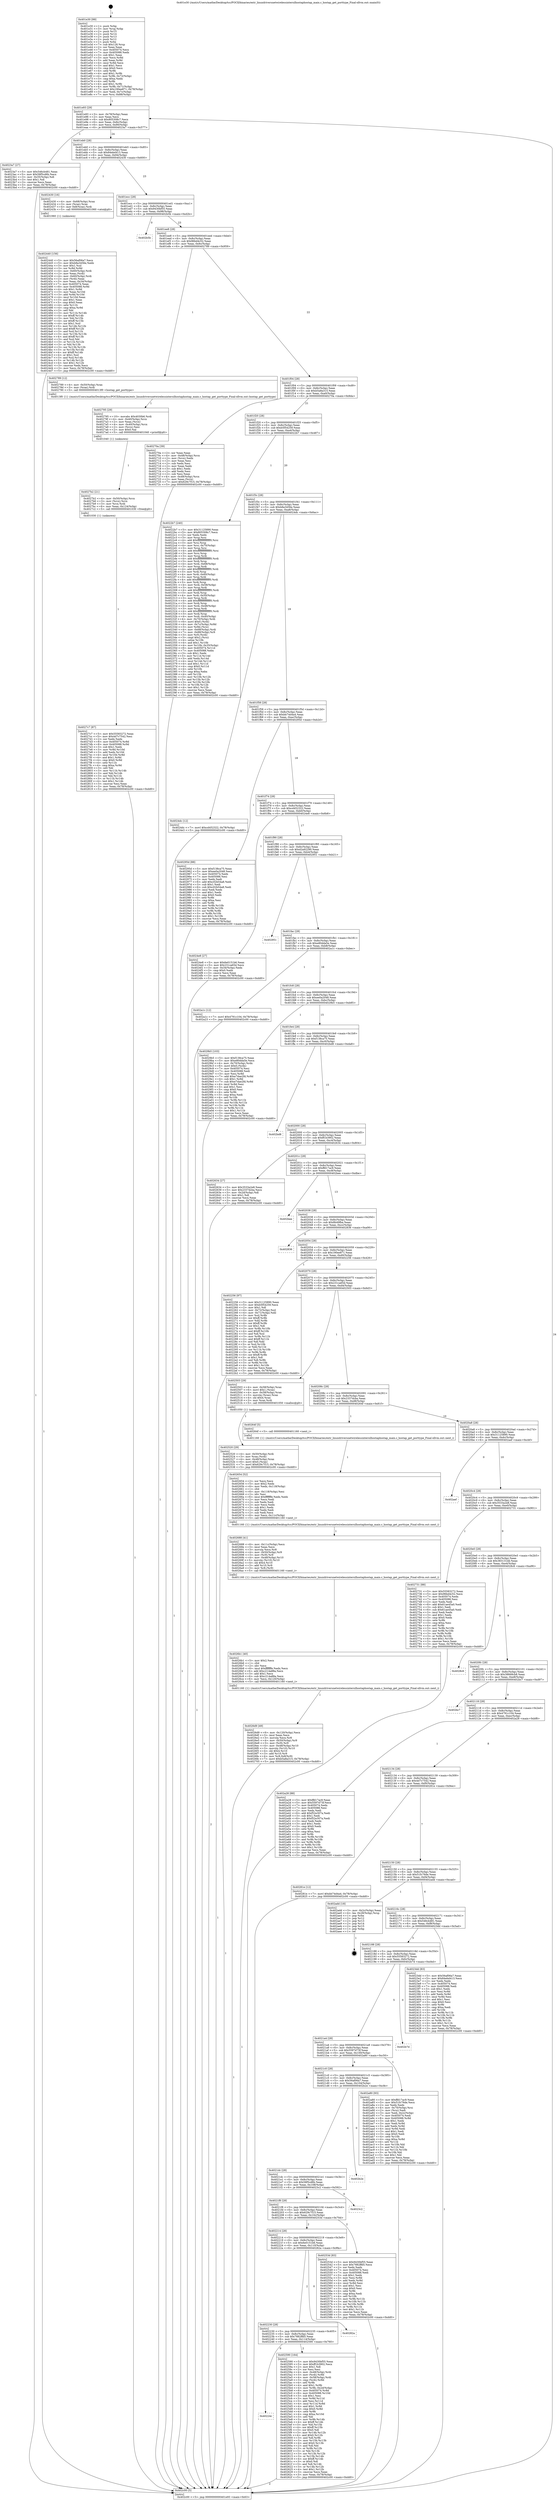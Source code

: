 digraph "0x401e30" {
  label = "0x401e30 (/mnt/c/Users/mathe/Desktop/tcc/POCII/binaries/extr_linuxdriversnetwirelessintersilhostaphostap_main.c_hostap_get_porttype_Final-ollvm.out::main(0))"
  labelloc = "t"
  node[shape=record]

  Entry [label="",width=0.3,height=0.3,shape=circle,fillcolor=black,style=filled]
  "0x401e93" [label="{
     0x401e93 [29]\l
     | [instrs]\l
     &nbsp;&nbsp;0x401e93 \<+3\>: mov -0x78(%rbp),%eax\l
     &nbsp;&nbsp;0x401e96 \<+2\>: mov %eax,%ecx\l
     &nbsp;&nbsp;0x401e98 \<+6\>: sub $0x805308c7,%ecx\l
     &nbsp;&nbsp;0x401e9e \<+6\>: mov %eax,-0x8c(%rbp)\l
     &nbsp;&nbsp;0x401ea4 \<+6\>: mov %ecx,-0x90(%rbp)\l
     &nbsp;&nbsp;0x401eaa \<+6\>: je 00000000004023a7 \<main+0x577\>\l
  }"]
  "0x4023a7" [label="{
     0x4023a7 [27]\l
     | [instrs]\l
     &nbsp;&nbsp;0x4023a7 \<+5\>: mov $0x546cb481,%eax\l
     &nbsp;&nbsp;0x4023ac \<+5\>: mov $0x58f5cd6b,%ecx\l
     &nbsp;&nbsp;0x4023b1 \<+3\>: mov -0x35(%rbp),%dl\l
     &nbsp;&nbsp;0x4023b4 \<+3\>: test $0x1,%dl\l
     &nbsp;&nbsp;0x4023b7 \<+3\>: cmovne %ecx,%eax\l
     &nbsp;&nbsp;0x4023ba \<+3\>: mov %eax,-0x78(%rbp)\l
     &nbsp;&nbsp;0x4023bd \<+5\>: jmp 0000000000402c00 \<main+0xdd0\>\l
  }"]
  "0x401eb0" [label="{
     0x401eb0 [28]\l
     | [instrs]\l
     &nbsp;&nbsp;0x401eb0 \<+5\>: jmp 0000000000401eb5 \<main+0x85\>\l
     &nbsp;&nbsp;0x401eb5 \<+6\>: mov -0x8c(%rbp),%eax\l
     &nbsp;&nbsp;0x401ebb \<+5\>: sub $0x84ebd413,%eax\l
     &nbsp;&nbsp;0x401ec0 \<+6\>: mov %eax,-0x94(%rbp)\l
     &nbsp;&nbsp;0x401ec6 \<+6\>: je 0000000000402430 \<main+0x600\>\l
  }"]
  Exit [label="",width=0.3,height=0.3,shape=circle,fillcolor=black,style=filled,peripheries=2]
  "0x402430" [label="{
     0x402430 [16]\l
     | [instrs]\l
     &nbsp;&nbsp;0x402430 \<+4\>: mov -0x68(%rbp),%rax\l
     &nbsp;&nbsp;0x402434 \<+3\>: mov (%rax),%rax\l
     &nbsp;&nbsp;0x402437 \<+4\>: mov 0x8(%rax),%rdi\l
     &nbsp;&nbsp;0x40243b \<+5\>: call 0000000000401060 \<atoi@plt\>\l
     | [calls]\l
     &nbsp;&nbsp;0x401060 \{1\} (unknown)\l
  }"]
  "0x401ecc" [label="{
     0x401ecc [28]\l
     | [instrs]\l
     &nbsp;&nbsp;0x401ecc \<+5\>: jmp 0000000000401ed1 \<main+0xa1\>\l
     &nbsp;&nbsp;0x401ed1 \<+6\>: mov -0x8c(%rbp),%eax\l
     &nbsp;&nbsp;0x401ed7 \<+5\>: sub $0x9430bf55,%eax\l
     &nbsp;&nbsp;0x401edc \<+6\>: mov %eax,-0x98(%rbp)\l
     &nbsp;&nbsp;0x401ee2 \<+6\>: je 0000000000402b5b \<main+0xd2b\>\l
  }"]
  "0x4027c7" [label="{
     0x4027c7 [87]\l
     | [instrs]\l
     &nbsp;&nbsp;0x4027c7 \<+5\>: mov $0x55583272,%eax\l
     &nbsp;&nbsp;0x4027cc \<+5\>: mov $0x4d7c7542,%esi\l
     &nbsp;&nbsp;0x4027d1 \<+2\>: xor %edx,%edx\l
     &nbsp;&nbsp;0x4027d3 \<+8\>: mov 0x405074,%r8d\l
     &nbsp;&nbsp;0x4027db \<+8\>: mov 0x405088,%r9d\l
     &nbsp;&nbsp;0x4027e3 \<+3\>: sub $0x1,%edx\l
     &nbsp;&nbsp;0x4027e6 \<+3\>: mov %r8d,%r10d\l
     &nbsp;&nbsp;0x4027e9 \<+3\>: add %edx,%r10d\l
     &nbsp;&nbsp;0x4027ec \<+4\>: imul %r10d,%r8d\l
     &nbsp;&nbsp;0x4027f0 \<+4\>: and $0x1,%r8d\l
     &nbsp;&nbsp;0x4027f4 \<+4\>: cmp $0x0,%r8d\l
     &nbsp;&nbsp;0x4027f8 \<+4\>: sete %r11b\l
     &nbsp;&nbsp;0x4027fc \<+4\>: cmp $0xa,%r9d\l
     &nbsp;&nbsp;0x402800 \<+3\>: setl %bl\l
     &nbsp;&nbsp;0x402803 \<+3\>: mov %r11b,%r14b\l
     &nbsp;&nbsp;0x402806 \<+3\>: and %bl,%r14b\l
     &nbsp;&nbsp;0x402809 \<+3\>: xor %bl,%r11b\l
     &nbsp;&nbsp;0x40280c \<+3\>: or %r11b,%r14b\l
     &nbsp;&nbsp;0x40280f \<+4\>: test $0x1,%r14b\l
     &nbsp;&nbsp;0x402813 \<+3\>: cmovne %esi,%eax\l
     &nbsp;&nbsp;0x402816 \<+3\>: mov %eax,-0x78(%rbp)\l
     &nbsp;&nbsp;0x402819 \<+5\>: jmp 0000000000402c00 \<main+0xdd0\>\l
  }"]
  "0x402b5b" [label="{
     0x402b5b\l
  }", style=dashed]
  "0x401ee8" [label="{
     0x401ee8 [28]\l
     | [instrs]\l
     &nbsp;&nbsp;0x401ee8 \<+5\>: jmp 0000000000401eed \<main+0xbd\>\l
     &nbsp;&nbsp;0x401eed \<+6\>: mov -0x8c(%rbp),%eax\l
     &nbsp;&nbsp;0x401ef3 \<+5\>: sub $0x96bd4c52,%eax\l
     &nbsp;&nbsp;0x401ef8 \<+6\>: mov %eax,-0x9c(%rbp)\l
     &nbsp;&nbsp;0x401efe \<+6\>: je 0000000000402789 \<main+0x959\>\l
  }"]
  "0x4027b2" [label="{
     0x4027b2 [21]\l
     | [instrs]\l
     &nbsp;&nbsp;0x4027b2 \<+4\>: mov -0x50(%rbp),%rcx\l
     &nbsp;&nbsp;0x4027b6 \<+3\>: mov (%rcx),%rcx\l
     &nbsp;&nbsp;0x4027b9 \<+3\>: mov %rcx,%rdi\l
     &nbsp;&nbsp;0x4027bc \<+6\>: mov %eax,-0x124(%rbp)\l
     &nbsp;&nbsp;0x4027c2 \<+5\>: call 0000000000401030 \<free@plt\>\l
     | [calls]\l
     &nbsp;&nbsp;0x401030 \{1\} (unknown)\l
  }"]
  "0x402789" [label="{
     0x402789 [12]\l
     | [instrs]\l
     &nbsp;&nbsp;0x402789 \<+4\>: mov -0x50(%rbp),%rax\l
     &nbsp;&nbsp;0x40278d \<+3\>: mov (%rax),%rdi\l
     &nbsp;&nbsp;0x402790 \<+5\>: call 00000000004013f0 \<hostap_get_porttype\>\l
     | [calls]\l
     &nbsp;&nbsp;0x4013f0 \{1\} (/mnt/c/Users/mathe/Desktop/tcc/POCII/binaries/extr_linuxdriversnetwirelessintersilhostaphostap_main.c_hostap_get_porttype_Final-ollvm.out::hostap_get_porttype)\l
  }"]
  "0x401f04" [label="{
     0x401f04 [28]\l
     | [instrs]\l
     &nbsp;&nbsp;0x401f04 \<+5\>: jmp 0000000000401f09 \<main+0xd9\>\l
     &nbsp;&nbsp;0x401f09 \<+6\>: mov -0x8c(%rbp),%eax\l
     &nbsp;&nbsp;0x401f0f \<+5\>: sub $0xb5a8a315,%eax\l
     &nbsp;&nbsp;0x401f14 \<+6\>: mov %eax,-0xa0(%rbp)\l
     &nbsp;&nbsp;0x401f1a \<+6\>: je 000000000040270a \<main+0x8da\>\l
  }"]
  "0x402795" [label="{
     0x402795 [29]\l
     | [instrs]\l
     &nbsp;&nbsp;0x402795 \<+10\>: movabs $0x4030b6,%rdi\l
     &nbsp;&nbsp;0x40279f \<+4\>: mov -0x40(%rbp),%rcx\l
     &nbsp;&nbsp;0x4027a3 \<+2\>: mov %eax,(%rcx)\l
     &nbsp;&nbsp;0x4027a5 \<+4\>: mov -0x40(%rbp),%rcx\l
     &nbsp;&nbsp;0x4027a9 \<+2\>: mov (%rcx),%esi\l
     &nbsp;&nbsp;0x4027ab \<+2\>: mov $0x0,%al\l
     &nbsp;&nbsp;0x4027ad \<+5\>: call 0000000000401040 \<printf@plt\>\l
     | [calls]\l
     &nbsp;&nbsp;0x401040 \{1\} (unknown)\l
  }"]
  "0x40270a" [label="{
     0x40270a [39]\l
     | [instrs]\l
     &nbsp;&nbsp;0x40270a \<+2\>: xor %eax,%eax\l
     &nbsp;&nbsp;0x40270c \<+4\>: mov -0x48(%rbp),%rcx\l
     &nbsp;&nbsp;0x402710 \<+2\>: mov (%rcx),%edx\l
     &nbsp;&nbsp;0x402712 \<+2\>: mov %eax,%esi\l
     &nbsp;&nbsp;0x402714 \<+2\>: sub %edx,%esi\l
     &nbsp;&nbsp;0x402716 \<+2\>: mov %eax,%edx\l
     &nbsp;&nbsp;0x402718 \<+3\>: sub $0x1,%edx\l
     &nbsp;&nbsp;0x40271b \<+2\>: add %edx,%esi\l
     &nbsp;&nbsp;0x40271d \<+2\>: sub %esi,%eax\l
     &nbsp;&nbsp;0x40271f \<+4\>: mov -0x48(%rbp),%rcx\l
     &nbsp;&nbsp;0x402723 \<+2\>: mov %eax,(%rcx)\l
     &nbsp;&nbsp;0x402725 \<+7\>: movl $0x629c7f15,-0x78(%rbp)\l
     &nbsp;&nbsp;0x40272c \<+5\>: jmp 0000000000402c00 \<main+0xdd0\>\l
  }"]
  "0x401f20" [label="{
     0x401f20 [28]\l
     | [instrs]\l
     &nbsp;&nbsp;0x401f20 \<+5\>: jmp 0000000000401f25 \<main+0xf5\>\l
     &nbsp;&nbsp;0x401f25 \<+6\>: mov -0x8c(%rbp),%eax\l
     &nbsp;&nbsp;0x401f2b \<+5\>: sub $0xb5f54259,%eax\l
     &nbsp;&nbsp;0x401f30 \<+6\>: mov %eax,-0xa4(%rbp)\l
     &nbsp;&nbsp;0x401f36 \<+6\>: je 00000000004022b7 \<main+0x487\>\l
  }"]
  "0x4026d9" [label="{
     0x4026d9 [49]\l
     | [instrs]\l
     &nbsp;&nbsp;0x4026d9 \<+6\>: mov -0x120(%rbp),%ecx\l
     &nbsp;&nbsp;0x4026df \<+3\>: imul %eax,%ecx\l
     &nbsp;&nbsp;0x4026e2 \<+3\>: movslq %ecx,%r8\l
     &nbsp;&nbsp;0x4026e5 \<+4\>: mov -0x50(%rbp),%r9\l
     &nbsp;&nbsp;0x4026e9 \<+3\>: mov (%r9),%r9\l
     &nbsp;&nbsp;0x4026ec \<+4\>: mov -0x48(%rbp),%r10\l
     &nbsp;&nbsp;0x4026f0 \<+3\>: movslq (%r10),%r10\l
     &nbsp;&nbsp;0x4026f3 \<+4\>: shl $0x4,%r10\l
     &nbsp;&nbsp;0x4026f7 \<+3\>: add %r10,%r9\l
     &nbsp;&nbsp;0x4026fa \<+4\>: mov %r8,0x8(%r9)\l
     &nbsp;&nbsp;0x4026fe \<+7\>: movl $0xb5a8a315,-0x78(%rbp)\l
     &nbsp;&nbsp;0x402705 \<+5\>: jmp 0000000000402c00 \<main+0xdd0\>\l
  }"]
  "0x4022b7" [label="{
     0x4022b7 [240]\l
     | [instrs]\l
     &nbsp;&nbsp;0x4022b7 \<+5\>: mov $0x31125890,%eax\l
     &nbsp;&nbsp;0x4022bc \<+5\>: mov $0x805308c7,%ecx\l
     &nbsp;&nbsp;0x4022c1 \<+2\>: xor %edx,%edx\l
     &nbsp;&nbsp;0x4022c3 \<+3\>: mov %rsp,%rsi\l
     &nbsp;&nbsp;0x4022c6 \<+4\>: add $0xfffffffffffffff0,%rsi\l
     &nbsp;&nbsp;0x4022ca \<+3\>: mov %rsi,%rsp\l
     &nbsp;&nbsp;0x4022cd \<+4\>: mov %rsi,-0x70(%rbp)\l
     &nbsp;&nbsp;0x4022d1 \<+3\>: mov %rsp,%rsi\l
     &nbsp;&nbsp;0x4022d4 \<+4\>: add $0xfffffffffffffff0,%rsi\l
     &nbsp;&nbsp;0x4022d8 \<+3\>: mov %rsi,%rsp\l
     &nbsp;&nbsp;0x4022db \<+3\>: mov %rsp,%rdi\l
     &nbsp;&nbsp;0x4022de \<+4\>: add $0xfffffffffffffff0,%rdi\l
     &nbsp;&nbsp;0x4022e2 \<+3\>: mov %rdi,%rsp\l
     &nbsp;&nbsp;0x4022e5 \<+4\>: mov %rdi,-0x68(%rbp)\l
     &nbsp;&nbsp;0x4022e9 \<+3\>: mov %rsp,%rdi\l
     &nbsp;&nbsp;0x4022ec \<+4\>: add $0xfffffffffffffff0,%rdi\l
     &nbsp;&nbsp;0x4022f0 \<+3\>: mov %rdi,%rsp\l
     &nbsp;&nbsp;0x4022f3 \<+4\>: mov %rdi,-0x60(%rbp)\l
     &nbsp;&nbsp;0x4022f7 \<+3\>: mov %rsp,%rdi\l
     &nbsp;&nbsp;0x4022fa \<+4\>: add $0xfffffffffffffff0,%rdi\l
     &nbsp;&nbsp;0x4022fe \<+3\>: mov %rdi,%rsp\l
     &nbsp;&nbsp;0x402301 \<+4\>: mov %rdi,-0x58(%rbp)\l
     &nbsp;&nbsp;0x402305 \<+3\>: mov %rsp,%rdi\l
     &nbsp;&nbsp;0x402308 \<+4\>: add $0xfffffffffffffff0,%rdi\l
     &nbsp;&nbsp;0x40230c \<+3\>: mov %rdi,%rsp\l
     &nbsp;&nbsp;0x40230f \<+4\>: mov %rdi,-0x50(%rbp)\l
     &nbsp;&nbsp;0x402313 \<+3\>: mov %rsp,%rdi\l
     &nbsp;&nbsp;0x402316 \<+4\>: add $0xfffffffffffffff0,%rdi\l
     &nbsp;&nbsp;0x40231a \<+3\>: mov %rdi,%rsp\l
     &nbsp;&nbsp;0x40231d \<+4\>: mov %rdi,-0x48(%rbp)\l
     &nbsp;&nbsp;0x402321 \<+3\>: mov %rsp,%rdi\l
     &nbsp;&nbsp;0x402324 \<+4\>: add $0xfffffffffffffff0,%rdi\l
     &nbsp;&nbsp;0x402328 \<+3\>: mov %rdi,%rsp\l
     &nbsp;&nbsp;0x40232b \<+4\>: mov %rdi,-0x40(%rbp)\l
     &nbsp;&nbsp;0x40232f \<+4\>: mov -0x70(%rbp),%rdi\l
     &nbsp;&nbsp;0x402333 \<+6\>: movl $0x0,(%rdi)\l
     &nbsp;&nbsp;0x402339 \<+4\>: mov -0x7c(%rbp),%r8d\l
     &nbsp;&nbsp;0x40233d \<+3\>: mov %r8d,(%rsi)\l
     &nbsp;&nbsp;0x402340 \<+4\>: mov -0x68(%rbp),%rdi\l
     &nbsp;&nbsp;0x402344 \<+7\>: mov -0x88(%rbp),%r9\l
     &nbsp;&nbsp;0x40234b \<+3\>: mov %r9,(%rdi)\l
     &nbsp;&nbsp;0x40234e \<+3\>: cmpl $0x2,(%rsi)\l
     &nbsp;&nbsp;0x402351 \<+4\>: setne %r10b\l
     &nbsp;&nbsp;0x402355 \<+4\>: and $0x1,%r10b\l
     &nbsp;&nbsp;0x402359 \<+4\>: mov %r10b,-0x35(%rbp)\l
     &nbsp;&nbsp;0x40235d \<+8\>: mov 0x405074,%r11d\l
     &nbsp;&nbsp;0x402365 \<+7\>: mov 0x405088,%ebx\l
     &nbsp;&nbsp;0x40236c \<+3\>: sub $0x1,%edx\l
     &nbsp;&nbsp;0x40236f \<+3\>: mov %r11d,%r14d\l
     &nbsp;&nbsp;0x402372 \<+3\>: add %edx,%r14d\l
     &nbsp;&nbsp;0x402375 \<+4\>: imul %r14d,%r11d\l
     &nbsp;&nbsp;0x402379 \<+4\>: and $0x1,%r11d\l
     &nbsp;&nbsp;0x40237d \<+4\>: cmp $0x0,%r11d\l
     &nbsp;&nbsp;0x402381 \<+4\>: sete %r10b\l
     &nbsp;&nbsp;0x402385 \<+3\>: cmp $0xa,%ebx\l
     &nbsp;&nbsp;0x402388 \<+4\>: setl %r15b\l
     &nbsp;&nbsp;0x40238c \<+3\>: mov %r10b,%r12b\l
     &nbsp;&nbsp;0x40238f \<+3\>: and %r15b,%r12b\l
     &nbsp;&nbsp;0x402392 \<+3\>: xor %r15b,%r10b\l
     &nbsp;&nbsp;0x402395 \<+3\>: or %r10b,%r12b\l
     &nbsp;&nbsp;0x402398 \<+4\>: test $0x1,%r12b\l
     &nbsp;&nbsp;0x40239c \<+3\>: cmovne %ecx,%eax\l
     &nbsp;&nbsp;0x40239f \<+3\>: mov %eax,-0x78(%rbp)\l
     &nbsp;&nbsp;0x4023a2 \<+5\>: jmp 0000000000402c00 \<main+0xdd0\>\l
  }"]
  "0x401f3c" [label="{
     0x401f3c [28]\l
     | [instrs]\l
     &nbsp;&nbsp;0x401f3c \<+5\>: jmp 0000000000401f41 \<main+0x111\>\l
     &nbsp;&nbsp;0x401f41 \<+6\>: mov -0x8c(%rbp),%eax\l
     &nbsp;&nbsp;0x401f47 \<+5\>: sub $0xb8a3456e,%eax\l
     &nbsp;&nbsp;0x401f4c \<+6\>: mov %eax,-0xa8(%rbp)\l
     &nbsp;&nbsp;0x401f52 \<+6\>: je 00000000004024dc \<main+0x6ac\>\l
  }"]
  "0x4026b1" [label="{
     0x4026b1 [40]\l
     | [instrs]\l
     &nbsp;&nbsp;0x4026b1 \<+5\>: mov $0x2,%ecx\l
     &nbsp;&nbsp;0x4026b6 \<+1\>: cltd\l
     &nbsp;&nbsp;0x4026b7 \<+2\>: idiv %ecx\l
     &nbsp;&nbsp;0x4026b9 \<+6\>: imul $0xfffffffe,%edx,%ecx\l
     &nbsp;&nbsp;0x4026bf \<+6\>: add $0xc214a88a,%ecx\l
     &nbsp;&nbsp;0x4026c5 \<+3\>: add $0x1,%ecx\l
     &nbsp;&nbsp;0x4026c8 \<+6\>: sub $0xc214a88a,%ecx\l
     &nbsp;&nbsp;0x4026ce \<+6\>: mov %ecx,-0x120(%rbp)\l
     &nbsp;&nbsp;0x4026d4 \<+5\>: call 0000000000401160 \<next_i\>\l
     | [calls]\l
     &nbsp;&nbsp;0x401160 \{1\} (/mnt/c/Users/mathe/Desktop/tcc/POCII/binaries/extr_linuxdriversnetwirelessintersilhostaphostap_main.c_hostap_get_porttype_Final-ollvm.out::next_i)\l
  }"]
  "0x4024dc" [label="{
     0x4024dc [12]\l
     | [instrs]\l
     &nbsp;&nbsp;0x4024dc \<+7\>: movl $0xcd452322,-0x78(%rbp)\l
     &nbsp;&nbsp;0x4024e3 \<+5\>: jmp 0000000000402c00 \<main+0xdd0\>\l
  }"]
  "0x401f58" [label="{
     0x401f58 [28]\l
     | [instrs]\l
     &nbsp;&nbsp;0x401f58 \<+5\>: jmp 0000000000401f5d \<main+0x12d\>\l
     &nbsp;&nbsp;0x401f5d \<+6\>: mov -0x8c(%rbp),%eax\l
     &nbsp;&nbsp;0x401f63 \<+5\>: sub $0xbb74d4a4,%eax\l
     &nbsp;&nbsp;0x401f68 \<+6\>: mov %eax,-0xac(%rbp)\l
     &nbsp;&nbsp;0x401f6e \<+6\>: je 000000000040295d \<main+0xb2d\>\l
  }"]
  "0x402688" [label="{
     0x402688 [41]\l
     | [instrs]\l
     &nbsp;&nbsp;0x402688 \<+6\>: mov -0x11c(%rbp),%ecx\l
     &nbsp;&nbsp;0x40268e \<+3\>: imul %eax,%ecx\l
     &nbsp;&nbsp;0x402691 \<+3\>: movslq %ecx,%r8\l
     &nbsp;&nbsp;0x402694 \<+4\>: mov -0x50(%rbp),%r9\l
     &nbsp;&nbsp;0x402698 \<+3\>: mov (%r9),%r9\l
     &nbsp;&nbsp;0x40269b \<+4\>: mov -0x48(%rbp),%r10\l
     &nbsp;&nbsp;0x40269f \<+3\>: movslq (%r10),%r10\l
     &nbsp;&nbsp;0x4026a2 \<+4\>: shl $0x4,%r10\l
     &nbsp;&nbsp;0x4026a6 \<+3\>: add %r10,%r9\l
     &nbsp;&nbsp;0x4026a9 \<+3\>: mov %r8,(%r9)\l
     &nbsp;&nbsp;0x4026ac \<+5\>: call 0000000000401160 \<next_i\>\l
     | [calls]\l
     &nbsp;&nbsp;0x401160 \{1\} (/mnt/c/Users/mathe/Desktop/tcc/POCII/binaries/extr_linuxdriversnetwirelessintersilhostaphostap_main.c_hostap_get_porttype_Final-ollvm.out::next_i)\l
  }"]
  "0x40295d" [label="{
     0x40295d [88]\l
     | [instrs]\l
     &nbsp;&nbsp;0x40295d \<+5\>: mov $0xf138ca75,%eax\l
     &nbsp;&nbsp;0x402962 \<+5\>: mov $0xee0a2048,%ecx\l
     &nbsp;&nbsp;0x402967 \<+7\>: mov 0x405074,%edx\l
     &nbsp;&nbsp;0x40296e \<+7\>: mov 0x405088,%esi\l
     &nbsp;&nbsp;0x402975 \<+2\>: mov %edx,%edi\l
     &nbsp;&nbsp;0x402977 \<+6\>: add $0xc02b54a8,%edi\l
     &nbsp;&nbsp;0x40297d \<+3\>: sub $0x1,%edi\l
     &nbsp;&nbsp;0x402980 \<+6\>: sub $0xc02b54a8,%edi\l
     &nbsp;&nbsp;0x402986 \<+3\>: imul %edi,%edx\l
     &nbsp;&nbsp;0x402989 \<+3\>: and $0x1,%edx\l
     &nbsp;&nbsp;0x40298c \<+3\>: cmp $0x0,%edx\l
     &nbsp;&nbsp;0x40298f \<+4\>: sete %r8b\l
     &nbsp;&nbsp;0x402993 \<+3\>: cmp $0xa,%esi\l
     &nbsp;&nbsp;0x402996 \<+4\>: setl %r9b\l
     &nbsp;&nbsp;0x40299a \<+3\>: mov %r8b,%r10b\l
     &nbsp;&nbsp;0x40299d \<+3\>: and %r9b,%r10b\l
     &nbsp;&nbsp;0x4029a0 \<+3\>: xor %r9b,%r8b\l
     &nbsp;&nbsp;0x4029a3 \<+3\>: or %r8b,%r10b\l
     &nbsp;&nbsp;0x4029a6 \<+4\>: test $0x1,%r10b\l
     &nbsp;&nbsp;0x4029aa \<+3\>: cmovne %ecx,%eax\l
     &nbsp;&nbsp;0x4029ad \<+3\>: mov %eax,-0x78(%rbp)\l
     &nbsp;&nbsp;0x4029b0 \<+5\>: jmp 0000000000402c00 \<main+0xdd0\>\l
  }"]
  "0x401f74" [label="{
     0x401f74 [28]\l
     | [instrs]\l
     &nbsp;&nbsp;0x401f74 \<+5\>: jmp 0000000000401f79 \<main+0x149\>\l
     &nbsp;&nbsp;0x401f79 \<+6\>: mov -0x8c(%rbp),%eax\l
     &nbsp;&nbsp;0x401f7f \<+5\>: sub $0xcd452322,%eax\l
     &nbsp;&nbsp;0x401f84 \<+6\>: mov %eax,-0xb0(%rbp)\l
     &nbsp;&nbsp;0x401f8a \<+6\>: je 00000000004024e8 \<main+0x6b8\>\l
  }"]
  "0x402654" [label="{
     0x402654 [52]\l
     | [instrs]\l
     &nbsp;&nbsp;0x402654 \<+2\>: xor %ecx,%ecx\l
     &nbsp;&nbsp;0x402656 \<+5\>: mov $0x2,%edx\l
     &nbsp;&nbsp;0x40265b \<+6\>: mov %edx,-0x118(%rbp)\l
     &nbsp;&nbsp;0x402661 \<+1\>: cltd\l
     &nbsp;&nbsp;0x402662 \<+6\>: mov -0x118(%rbp),%esi\l
     &nbsp;&nbsp;0x402668 \<+2\>: idiv %esi\l
     &nbsp;&nbsp;0x40266a \<+6\>: imul $0xfffffffe,%edx,%edx\l
     &nbsp;&nbsp;0x402670 \<+2\>: mov %ecx,%edi\l
     &nbsp;&nbsp;0x402672 \<+2\>: sub %edx,%edi\l
     &nbsp;&nbsp;0x402674 \<+2\>: mov %ecx,%edx\l
     &nbsp;&nbsp;0x402676 \<+3\>: sub $0x1,%edx\l
     &nbsp;&nbsp;0x402679 \<+2\>: add %edx,%edi\l
     &nbsp;&nbsp;0x40267b \<+2\>: sub %edi,%ecx\l
     &nbsp;&nbsp;0x40267d \<+6\>: mov %ecx,-0x11c(%rbp)\l
     &nbsp;&nbsp;0x402683 \<+5\>: call 0000000000401160 \<next_i\>\l
     | [calls]\l
     &nbsp;&nbsp;0x401160 \{1\} (/mnt/c/Users/mathe/Desktop/tcc/POCII/binaries/extr_linuxdriversnetwirelessintersilhostaphostap_main.c_hostap_get_porttype_Final-ollvm.out::next_i)\l
  }"]
  "0x4024e8" [label="{
     0x4024e8 [27]\l
     | [instrs]\l
     &nbsp;&nbsp;0x4024e8 \<+5\>: mov $0x6e0151b6,%eax\l
     &nbsp;&nbsp;0x4024ed \<+5\>: mov $0x231ca65d,%ecx\l
     &nbsp;&nbsp;0x4024f2 \<+3\>: mov -0x34(%rbp),%edx\l
     &nbsp;&nbsp;0x4024f5 \<+3\>: cmp $0x0,%edx\l
     &nbsp;&nbsp;0x4024f8 \<+3\>: cmove %ecx,%eax\l
     &nbsp;&nbsp;0x4024fb \<+3\>: mov %eax,-0x78(%rbp)\l
     &nbsp;&nbsp;0x4024fe \<+5\>: jmp 0000000000402c00 \<main+0xdd0\>\l
  }"]
  "0x401f90" [label="{
     0x401f90 [28]\l
     | [instrs]\l
     &nbsp;&nbsp;0x401f90 \<+5\>: jmp 0000000000401f95 \<main+0x165\>\l
     &nbsp;&nbsp;0x401f95 \<+6\>: mov -0x8c(%rbp),%eax\l
     &nbsp;&nbsp;0x401f9b \<+5\>: sub $0xd2a92290,%eax\l
     &nbsp;&nbsp;0x401fa0 \<+6\>: mov %eax,-0xb4(%rbp)\l
     &nbsp;&nbsp;0x401fa6 \<+6\>: je 0000000000402951 \<main+0xb21\>\l
  }"]
  "0x40224c" [label="{
     0x40224c\l
  }", style=dashed]
  "0x402951" [label="{
     0x402951\l
  }", style=dashed]
  "0x401fac" [label="{
     0x401fac [28]\l
     | [instrs]\l
     &nbsp;&nbsp;0x401fac \<+5\>: jmp 0000000000401fb1 \<main+0x181\>\l
     &nbsp;&nbsp;0x401fb1 \<+6\>: mov -0x8c(%rbp),%eax\l
     &nbsp;&nbsp;0x401fb7 \<+5\>: sub $0xe80dda5e,%eax\l
     &nbsp;&nbsp;0x401fbc \<+6\>: mov %eax,-0xb8(%rbp)\l
     &nbsp;&nbsp;0x401fc2 \<+6\>: je 0000000000402a1c \<main+0xbec\>\l
  }"]
  "0x402590" [label="{
     0x402590 [164]\l
     | [instrs]\l
     &nbsp;&nbsp;0x402590 \<+5\>: mov $0x9430bf55,%eax\l
     &nbsp;&nbsp;0x402595 \<+5\>: mov $0xff1b3902,%ecx\l
     &nbsp;&nbsp;0x40259a \<+2\>: mov $0x1,%dl\l
     &nbsp;&nbsp;0x40259c \<+2\>: xor %esi,%esi\l
     &nbsp;&nbsp;0x40259e \<+4\>: mov -0x48(%rbp),%rdi\l
     &nbsp;&nbsp;0x4025a2 \<+3\>: mov (%rdi),%r8d\l
     &nbsp;&nbsp;0x4025a5 \<+4\>: mov -0x58(%rbp),%rdi\l
     &nbsp;&nbsp;0x4025a9 \<+3\>: cmp (%rdi),%r8d\l
     &nbsp;&nbsp;0x4025ac \<+4\>: setl %r9b\l
     &nbsp;&nbsp;0x4025b0 \<+4\>: and $0x1,%r9b\l
     &nbsp;&nbsp;0x4025b4 \<+4\>: mov %r9b,-0x2d(%rbp)\l
     &nbsp;&nbsp;0x4025b8 \<+8\>: mov 0x405074,%r8d\l
     &nbsp;&nbsp;0x4025c0 \<+8\>: mov 0x405088,%r10d\l
     &nbsp;&nbsp;0x4025c8 \<+3\>: sub $0x1,%esi\l
     &nbsp;&nbsp;0x4025cb \<+3\>: mov %r8d,%r11d\l
     &nbsp;&nbsp;0x4025ce \<+3\>: add %esi,%r11d\l
     &nbsp;&nbsp;0x4025d1 \<+4\>: imul %r11d,%r8d\l
     &nbsp;&nbsp;0x4025d5 \<+4\>: and $0x1,%r8d\l
     &nbsp;&nbsp;0x4025d9 \<+4\>: cmp $0x0,%r8d\l
     &nbsp;&nbsp;0x4025dd \<+4\>: sete %r9b\l
     &nbsp;&nbsp;0x4025e1 \<+4\>: cmp $0xa,%r10d\l
     &nbsp;&nbsp;0x4025e5 \<+3\>: setl %bl\l
     &nbsp;&nbsp;0x4025e8 \<+3\>: mov %r9b,%r14b\l
     &nbsp;&nbsp;0x4025eb \<+4\>: xor $0xff,%r14b\l
     &nbsp;&nbsp;0x4025ef \<+3\>: mov %bl,%r15b\l
     &nbsp;&nbsp;0x4025f2 \<+4\>: xor $0xff,%r15b\l
     &nbsp;&nbsp;0x4025f6 \<+3\>: xor $0x0,%dl\l
     &nbsp;&nbsp;0x4025f9 \<+3\>: mov %r14b,%r12b\l
     &nbsp;&nbsp;0x4025fc \<+4\>: and $0x0,%r12b\l
     &nbsp;&nbsp;0x402600 \<+3\>: and %dl,%r9b\l
     &nbsp;&nbsp;0x402603 \<+3\>: mov %r15b,%r13b\l
     &nbsp;&nbsp;0x402606 \<+4\>: and $0x0,%r13b\l
     &nbsp;&nbsp;0x40260a \<+2\>: and %dl,%bl\l
     &nbsp;&nbsp;0x40260c \<+3\>: or %r9b,%r12b\l
     &nbsp;&nbsp;0x40260f \<+3\>: or %bl,%r13b\l
     &nbsp;&nbsp;0x402612 \<+3\>: xor %r13b,%r12b\l
     &nbsp;&nbsp;0x402615 \<+3\>: or %r15b,%r14b\l
     &nbsp;&nbsp;0x402618 \<+4\>: xor $0xff,%r14b\l
     &nbsp;&nbsp;0x40261c \<+3\>: or $0x0,%dl\l
     &nbsp;&nbsp;0x40261f \<+3\>: and %dl,%r14b\l
     &nbsp;&nbsp;0x402622 \<+3\>: or %r14b,%r12b\l
     &nbsp;&nbsp;0x402625 \<+4\>: test $0x1,%r12b\l
     &nbsp;&nbsp;0x402629 \<+3\>: cmovne %ecx,%eax\l
     &nbsp;&nbsp;0x40262c \<+3\>: mov %eax,-0x78(%rbp)\l
     &nbsp;&nbsp;0x40262f \<+5\>: jmp 0000000000402c00 \<main+0xdd0\>\l
  }"]
  "0x402a1c" [label="{
     0x402a1c [12]\l
     | [instrs]\l
     &nbsp;&nbsp;0x402a1c \<+7\>: movl $0x4791c104,-0x78(%rbp)\l
     &nbsp;&nbsp;0x402a23 \<+5\>: jmp 0000000000402c00 \<main+0xdd0\>\l
  }"]
  "0x401fc8" [label="{
     0x401fc8 [28]\l
     | [instrs]\l
     &nbsp;&nbsp;0x401fc8 \<+5\>: jmp 0000000000401fcd \<main+0x19d\>\l
     &nbsp;&nbsp;0x401fcd \<+6\>: mov -0x8c(%rbp),%eax\l
     &nbsp;&nbsp;0x401fd3 \<+5\>: sub $0xee0a2048,%eax\l
     &nbsp;&nbsp;0x401fd8 \<+6\>: mov %eax,-0xbc(%rbp)\l
     &nbsp;&nbsp;0x401fde \<+6\>: je 00000000004029b5 \<main+0xb85\>\l
  }"]
  "0x402230" [label="{
     0x402230 [28]\l
     | [instrs]\l
     &nbsp;&nbsp;0x402230 \<+5\>: jmp 0000000000402235 \<main+0x405\>\l
     &nbsp;&nbsp;0x402235 \<+6\>: mov -0x8c(%rbp),%eax\l
     &nbsp;&nbsp;0x40223b \<+5\>: sub $0x7882ffd5,%eax\l
     &nbsp;&nbsp;0x402240 \<+6\>: mov %eax,-0x114(%rbp)\l
     &nbsp;&nbsp;0x402246 \<+6\>: je 0000000000402590 \<main+0x760\>\l
  }"]
  "0x4029b5" [label="{
     0x4029b5 [103]\l
     | [instrs]\l
     &nbsp;&nbsp;0x4029b5 \<+5\>: mov $0xf138ca75,%eax\l
     &nbsp;&nbsp;0x4029ba \<+5\>: mov $0xe80dda5e,%ecx\l
     &nbsp;&nbsp;0x4029bf \<+4\>: mov -0x70(%rbp),%rdx\l
     &nbsp;&nbsp;0x4029c3 \<+6\>: movl $0x0,(%rdx)\l
     &nbsp;&nbsp;0x4029c9 \<+7\>: mov 0x405074,%esi\l
     &nbsp;&nbsp;0x4029d0 \<+7\>: mov 0x405088,%edi\l
     &nbsp;&nbsp;0x4029d7 \<+3\>: mov %esi,%r8d\l
     &nbsp;&nbsp;0x4029da \<+7\>: add $0xe7dae2fd,%r8d\l
     &nbsp;&nbsp;0x4029e1 \<+4\>: sub $0x1,%r8d\l
     &nbsp;&nbsp;0x4029e5 \<+7\>: sub $0xe7dae2fd,%r8d\l
     &nbsp;&nbsp;0x4029ec \<+4\>: imul %r8d,%esi\l
     &nbsp;&nbsp;0x4029f0 \<+3\>: and $0x1,%esi\l
     &nbsp;&nbsp;0x4029f3 \<+3\>: cmp $0x0,%esi\l
     &nbsp;&nbsp;0x4029f6 \<+4\>: sete %r9b\l
     &nbsp;&nbsp;0x4029fa \<+3\>: cmp $0xa,%edi\l
     &nbsp;&nbsp;0x4029fd \<+4\>: setl %r10b\l
     &nbsp;&nbsp;0x402a01 \<+3\>: mov %r9b,%r11b\l
     &nbsp;&nbsp;0x402a04 \<+3\>: and %r10b,%r11b\l
     &nbsp;&nbsp;0x402a07 \<+3\>: xor %r10b,%r9b\l
     &nbsp;&nbsp;0x402a0a \<+3\>: or %r9b,%r11b\l
     &nbsp;&nbsp;0x402a0d \<+4\>: test $0x1,%r11b\l
     &nbsp;&nbsp;0x402a11 \<+3\>: cmovne %ecx,%eax\l
     &nbsp;&nbsp;0x402a14 \<+3\>: mov %eax,-0x78(%rbp)\l
     &nbsp;&nbsp;0x402a17 \<+5\>: jmp 0000000000402c00 \<main+0xdd0\>\l
  }"]
  "0x401fe4" [label="{
     0x401fe4 [28]\l
     | [instrs]\l
     &nbsp;&nbsp;0x401fe4 \<+5\>: jmp 0000000000401fe9 \<main+0x1b9\>\l
     &nbsp;&nbsp;0x401fe9 \<+6\>: mov -0x8c(%rbp),%eax\l
     &nbsp;&nbsp;0x401fef \<+5\>: sub $0xf138ca75,%eax\l
     &nbsp;&nbsp;0x401ff4 \<+6\>: mov %eax,-0xc0(%rbp)\l
     &nbsp;&nbsp;0x401ffa \<+6\>: je 0000000000402bd8 \<main+0xda8\>\l
  }"]
  "0x40282a" [label="{
     0x40282a\l
  }", style=dashed]
  "0x402bd8" [label="{
     0x402bd8\l
  }", style=dashed]
  "0x402000" [label="{
     0x402000 [28]\l
     | [instrs]\l
     &nbsp;&nbsp;0x402000 \<+5\>: jmp 0000000000402005 \<main+0x1d5\>\l
     &nbsp;&nbsp;0x402005 \<+6\>: mov -0x8c(%rbp),%eax\l
     &nbsp;&nbsp;0x40200b \<+5\>: sub $0xff1b3902,%eax\l
     &nbsp;&nbsp;0x402010 \<+6\>: mov %eax,-0xc4(%rbp)\l
     &nbsp;&nbsp;0x402016 \<+6\>: je 0000000000402634 \<main+0x804\>\l
  }"]
  "0x402214" [label="{
     0x402214 [28]\l
     | [instrs]\l
     &nbsp;&nbsp;0x402214 \<+5\>: jmp 0000000000402219 \<main+0x3e9\>\l
     &nbsp;&nbsp;0x402219 \<+6\>: mov -0x8c(%rbp),%eax\l
     &nbsp;&nbsp;0x40221f \<+5\>: sub $0x6e0151b6,%eax\l
     &nbsp;&nbsp;0x402224 \<+6\>: mov %eax,-0x110(%rbp)\l
     &nbsp;&nbsp;0x40222a \<+6\>: je 000000000040282a \<main+0x9fa\>\l
  }"]
  "0x402634" [label="{
     0x402634 [27]\l
     | [instrs]\l
     &nbsp;&nbsp;0x402634 \<+5\>: mov $0x3533a2e8,%eax\l
     &nbsp;&nbsp;0x402639 \<+5\>: mov $0x2337dcba,%ecx\l
     &nbsp;&nbsp;0x40263e \<+3\>: mov -0x2d(%rbp),%dl\l
     &nbsp;&nbsp;0x402641 \<+3\>: test $0x1,%dl\l
     &nbsp;&nbsp;0x402644 \<+3\>: cmovne %ecx,%eax\l
     &nbsp;&nbsp;0x402647 \<+3\>: mov %eax,-0x78(%rbp)\l
     &nbsp;&nbsp;0x40264a \<+5\>: jmp 0000000000402c00 \<main+0xdd0\>\l
  }"]
  "0x40201c" [label="{
     0x40201c [28]\l
     | [instrs]\l
     &nbsp;&nbsp;0x40201c \<+5\>: jmp 0000000000402021 \<main+0x1f1\>\l
     &nbsp;&nbsp;0x402021 \<+6\>: mov -0x8c(%rbp),%eax\l
     &nbsp;&nbsp;0x402027 \<+5\>: sub $0xffd17ac9,%eax\l
     &nbsp;&nbsp;0x40202c \<+6\>: mov %eax,-0xc8(%rbp)\l
     &nbsp;&nbsp;0x402032 \<+6\>: je 0000000000402bee \<main+0xdbe\>\l
  }"]
  "0x40253d" [label="{
     0x40253d [83]\l
     | [instrs]\l
     &nbsp;&nbsp;0x40253d \<+5\>: mov $0x9430bf55,%eax\l
     &nbsp;&nbsp;0x402542 \<+5\>: mov $0x7882ffd5,%ecx\l
     &nbsp;&nbsp;0x402547 \<+2\>: xor %edx,%edx\l
     &nbsp;&nbsp;0x402549 \<+7\>: mov 0x405074,%esi\l
     &nbsp;&nbsp;0x402550 \<+7\>: mov 0x405088,%edi\l
     &nbsp;&nbsp;0x402557 \<+3\>: sub $0x1,%edx\l
     &nbsp;&nbsp;0x40255a \<+3\>: mov %esi,%r8d\l
     &nbsp;&nbsp;0x40255d \<+3\>: add %edx,%r8d\l
     &nbsp;&nbsp;0x402560 \<+4\>: imul %r8d,%esi\l
     &nbsp;&nbsp;0x402564 \<+3\>: and $0x1,%esi\l
     &nbsp;&nbsp;0x402567 \<+3\>: cmp $0x0,%esi\l
     &nbsp;&nbsp;0x40256a \<+4\>: sete %r9b\l
     &nbsp;&nbsp;0x40256e \<+3\>: cmp $0xa,%edi\l
     &nbsp;&nbsp;0x402571 \<+4\>: setl %r10b\l
     &nbsp;&nbsp;0x402575 \<+3\>: mov %r9b,%r11b\l
     &nbsp;&nbsp;0x402578 \<+3\>: and %r10b,%r11b\l
     &nbsp;&nbsp;0x40257b \<+3\>: xor %r10b,%r9b\l
     &nbsp;&nbsp;0x40257e \<+3\>: or %r9b,%r11b\l
     &nbsp;&nbsp;0x402581 \<+4\>: test $0x1,%r11b\l
     &nbsp;&nbsp;0x402585 \<+3\>: cmovne %ecx,%eax\l
     &nbsp;&nbsp;0x402588 \<+3\>: mov %eax,-0x78(%rbp)\l
     &nbsp;&nbsp;0x40258b \<+5\>: jmp 0000000000402c00 \<main+0xdd0\>\l
  }"]
  "0x402bee" [label="{
     0x402bee\l
  }", style=dashed]
  "0x402038" [label="{
     0x402038 [28]\l
     | [instrs]\l
     &nbsp;&nbsp;0x402038 \<+5\>: jmp 000000000040203d \<main+0x20d\>\l
     &nbsp;&nbsp;0x40203d \<+6\>: mov -0x8c(%rbp),%eax\l
     &nbsp;&nbsp;0x402043 \<+5\>: sub $0x8b49fba,%eax\l
     &nbsp;&nbsp;0x402048 \<+6\>: mov %eax,-0xcc(%rbp)\l
     &nbsp;&nbsp;0x40204e \<+6\>: je 0000000000402836 \<main+0xa06\>\l
  }"]
  "0x4021f8" [label="{
     0x4021f8 [28]\l
     | [instrs]\l
     &nbsp;&nbsp;0x4021f8 \<+5\>: jmp 00000000004021fd \<main+0x3cd\>\l
     &nbsp;&nbsp;0x4021fd \<+6\>: mov -0x8c(%rbp),%eax\l
     &nbsp;&nbsp;0x402203 \<+5\>: sub $0x629c7f15,%eax\l
     &nbsp;&nbsp;0x402208 \<+6\>: mov %eax,-0x10c(%rbp)\l
     &nbsp;&nbsp;0x40220e \<+6\>: je 000000000040253d \<main+0x70d\>\l
  }"]
  "0x402836" [label="{
     0x402836\l
  }", style=dashed]
  "0x402054" [label="{
     0x402054 [28]\l
     | [instrs]\l
     &nbsp;&nbsp;0x402054 \<+5\>: jmp 0000000000402059 \<main+0x229\>\l
     &nbsp;&nbsp;0x402059 \<+6\>: mov -0x8c(%rbp),%eax\l
     &nbsp;&nbsp;0x40205f \<+5\>: sub $0x190ee871,%eax\l
     &nbsp;&nbsp;0x402064 \<+6\>: mov %eax,-0xd0(%rbp)\l
     &nbsp;&nbsp;0x40206a \<+6\>: je 0000000000402256 \<main+0x426\>\l
  }"]
  "0x4023c2" [label="{
     0x4023c2\l
  }", style=dashed]
  "0x402256" [label="{
     0x402256 [97]\l
     | [instrs]\l
     &nbsp;&nbsp;0x402256 \<+5\>: mov $0x31125890,%eax\l
     &nbsp;&nbsp;0x40225b \<+5\>: mov $0xb5f54259,%ecx\l
     &nbsp;&nbsp;0x402260 \<+2\>: mov $0x1,%dl\l
     &nbsp;&nbsp;0x402262 \<+4\>: mov -0x72(%rbp),%sil\l
     &nbsp;&nbsp;0x402266 \<+4\>: mov -0x71(%rbp),%dil\l
     &nbsp;&nbsp;0x40226a \<+3\>: mov %sil,%r8b\l
     &nbsp;&nbsp;0x40226d \<+4\>: xor $0xff,%r8b\l
     &nbsp;&nbsp;0x402271 \<+3\>: mov %dil,%r9b\l
     &nbsp;&nbsp;0x402274 \<+4\>: xor $0xff,%r9b\l
     &nbsp;&nbsp;0x402278 \<+3\>: xor $0x1,%dl\l
     &nbsp;&nbsp;0x40227b \<+3\>: mov %r8b,%r10b\l
     &nbsp;&nbsp;0x40227e \<+4\>: and $0xff,%r10b\l
     &nbsp;&nbsp;0x402282 \<+3\>: and %dl,%sil\l
     &nbsp;&nbsp;0x402285 \<+3\>: mov %r9b,%r11b\l
     &nbsp;&nbsp;0x402288 \<+4\>: and $0xff,%r11b\l
     &nbsp;&nbsp;0x40228c \<+3\>: and %dl,%dil\l
     &nbsp;&nbsp;0x40228f \<+3\>: or %sil,%r10b\l
     &nbsp;&nbsp;0x402292 \<+3\>: or %dil,%r11b\l
     &nbsp;&nbsp;0x402295 \<+3\>: xor %r11b,%r10b\l
     &nbsp;&nbsp;0x402298 \<+3\>: or %r9b,%r8b\l
     &nbsp;&nbsp;0x40229b \<+4\>: xor $0xff,%r8b\l
     &nbsp;&nbsp;0x40229f \<+3\>: or $0x1,%dl\l
     &nbsp;&nbsp;0x4022a2 \<+3\>: and %dl,%r8b\l
     &nbsp;&nbsp;0x4022a5 \<+3\>: or %r8b,%r10b\l
     &nbsp;&nbsp;0x4022a8 \<+4\>: test $0x1,%r10b\l
     &nbsp;&nbsp;0x4022ac \<+3\>: cmovne %ecx,%eax\l
     &nbsp;&nbsp;0x4022af \<+3\>: mov %eax,-0x78(%rbp)\l
     &nbsp;&nbsp;0x4022b2 \<+5\>: jmp 0000000000402c00 \<main+0xdd0\>\l
  }"]
  "0x402070" [label="{
     0x402070 [28]\l
     | [instrs]\l
     &nbsp;&nbsp;0x402070 \<+5\>: jmp 0000000000402075 \<main+0x245\>\l
     &nbsp;&nbsp;0x402075 \<+6\>: mov -0x8c(%rbp),%eax\l
     &nbsp;&nbsp;0x40207b \<+5\>: sub $0x231ca65d,%eax\l
     &nbsp;&nbsp;0x402080 \<+6\>: mov %eax,-0xd4(%rbp)\l
     &nbsp;&nbsp;0x402086 \<+6\>: je 0000000000402503 \<main+0x6d3\>\l
  }"]
  "0x402c00" [label="{
     0x402c00 [5]\l
     | [instrs]\l
     &nbsp;&nbsp;0x402c00 \<+5\>: jmp 0000000000401e93 \<main+0x63\>\l
  }"]
  "0x401e30" [label="{
     0x401e30 [99]\l
     | [instrs]\l
     &nbsp;&nbsp;0x401e30 \<+1\>: push %rbp\l
     &nbsp;&nbsp;0x401e31 \<+3\>: mov %rsp,%rbp\l
     &nbsp;&nbsp;0x401e34 \<+2\>: push %r15\l
     &nbsp;&nbsp;0x401e36 \<+2\>: push %r14\l
     &nbsp;&nbsp;0x401e38 \<+2\>: push %r13\l
     &nbsp;&nbsp;0x401e3a \<+2\>: push %r12\l
     &nbsp;&nbsp;0x401e3c \<+1\>: push %rbx\l
     &nbsp;&nbsp;0x401e3d \<+7\>: sub $0x128,%rsp\l
     &nbsp;&nbsp;0x401e44 \<+2\>: xor %eax,%eax\l
     &nbsp;&nbsp;0x401e46 \<+7\>: mov 0x405074,%ecx\l
     &nbsp;&nbsp;0x401e4d \<+7\>: mov 0x405088,%edx\l
     &nbsp;&nbsp;0x401e54 \<+3\>: sub $0x1,%eax\l
     &nbsp;&nbsp;0x401e57 \<+3\>: mov %ecx,%r8d\l
     &nbsp;&nbsp;0x401e5a \<+3\>: add %eax,%r8d\l
     &nbsp;&nbsp;0x401e5d \<+4\>: imul %r8d,%ecx\l
     &nbsp;&nbsp;0x401e61 \<+3\>: and $0x1,%ecx\l
     &nbsp;&nbsp;0x401e64 \<+3\>: cmp $0x0,%ecx\l
     &nbsp;&nbsp;0x401e67 \<+4\>: sete %r9b\l
     &nbsp;&nbsp;0x401e6b \<+4\>: and $0x1,%r9b\l
     &nbsp;&nbsp;0x401e6f \<+4\>: mov %r9b,-0x72(%rbp)\l
     &nbsp;&nbsp;0x401e73 \<+3\>: cmp $0xa,%edx\l
     &nbsp;&nbsp;0x401e76 \<+4\>: setl %r9b\l
     &nbsp;&nbsp;0x401e7a \<+4\>: and $0x1,%r9b\l
     &nbsp;&nbsp;0x401e7e \<+4\>: mov %r9b,-0x71(%rbp)\l
     &nbsp;&nbsp;0x401e82 \<+7\>: movl $0x190ee871,-0x78(%rbp)\l
     &nbsp;&nbsp;0x401e89 \<+3\>: mov %edi,-0x7c(%rbp)\l
     &nbsp;&nbsp;0x401e8c \<+7\>: mov %rsi,-0x88(%rbp)\l
  }"]
  "0x4021dc" [label="{
     0x4021dc [28]\l
     | [instrs]\l
     &nbsp;&nbsp;0x4021dc \<+5\>: jmp 00000000004021e1 \<main+0x3b1\>\l
     &nbsp;&nbsp;0x4021e1 \<+6\>: mov -0x8c(%rbp),%eax\l
     &nbsp;&nbsp;0x4021e7 \<+5\>: sub $0x58f5cd6b,%eax\l
     &nbsp;&nbsp;0x4021ec \<+6\>: mov %eax,-0x108(%rbp)\l
     &nbsp;&nbsp;0x4021f2 \<+6\>: je 00000000004023c2 \<main+0x592\>\l
  }"]
  "0x402b2e" [label="{
     0x402b2e\l
  }", style=dashed]
  "0x402503" [label="{
     0x402503 [29]\l
     | [instrs]\l
     &nbsp;&nbsp;0x402503 \<+4\>: mov -0x58(%rbp),%rax\l
     &nbsp;&nbsp;0x402507 \<+6\>: movl $0x1,(%rax)\l
     &nbsp;&nbsp;0x40250d \<+4\>: mov -0x58(%rbp),%rax\l
     &nbsp;&nbsp;0x402511 \<+3\>: movslq (%rax),%rax\l
     &nbsp;&nbsp;0x402514 \<+4\>: shl $0x4,%rax\l
     &nbsp;&nbsp;0x402518 \<+3\>: mov %rax,%rdi\l
     &nbsp;&nbsp;0x40251b \<+5\>: call 0000000000401050 \<malloc@plt\>\l
     | [calls]\l
     &nbsp;&nbsp;0x401050 \{1\} (unknown)\l
  }"]
  "0x40208c" [label="{
     0x40208c [28]\l
     | [instrs]\l
     &nbsp;&nbsp;0x40208c \<+5\>: jmp 0000000000402091 \<main+0x261\>\l
     &nbsp;&nbsp;0x402091 \<+6\>: mov -0x8c(%rbp),%eax\l
     &nbsp;&nbsp;0x402097 \<+5\>: sub $0x2337dcba,%eax\l
     &nbsp;&nbsp;0x40209c \<+6\>: mov %eax,-0xd8(%rbp)\l
     &nbsp;&nbsp;0x4020a2 \<+6\>: je 000000000040264f \<main+0x81f\>\l
  }"]
  "0x4021c0" [label="{
     0x4021c0 [28]\l
     | [instrs]\l
     &nbsp;&nbsp;0x4021c0 \<+5\>: jmp 00000000004021c5 \<main+0x395\>\l
     &nbsp;&nbsp;0x4021c5 \<+6\>: mov -0x8c(%rbp),%eax\l
     &nbsp;&nbsp;0x4021cb \<+5\>: sub $0x56af06a7,%eax\l
     &nbsp;&nbsp;0x4021d0 \<+6\>: mov %eax,-0x104(%rbp)\l
     &nbsp;&nbsp;0x4021d6 \<+6\>: je 0000000000402b2e \<main+0xcfe\>\l
  }"]
  "0x40264f" [label="{
     0x40264f [5]\l
     | [instrs]\l
     &nbsp;&nbsp;0x40264f \<+5\>: call 0000000000401160 \<next_i\>\l
     | [calls]\l
     &nbsp;&nbsp;0x401160 \{1\} (/mnt/c/Users/mathe/Desktop/tcc/POCII/binaries/extr_linuxdriversnetwirelessintersilhostaphostap_main.c_hostap_get_porttype_Final-ollvm.out::next_i)\l
  }"]
  "0x4020a8" [label="{
     0x4020a8 [28]\l
     | [instrs]\l
     &nbsp;&nbsp;0x4020a8 \<+5\>: jmp 00000000004020ad \<main+0x27d\>\l
     &nbsp;&nbsp;0x4020ad \<+6\>: mov -0x8c(%rbp),%eax\l
     &nbsp;&nbsp;0x4020b3 \<+5\>: sub $0x31125890,%eax\l
     &nbsp;&nbsp;0x4020b8 \<+6\>: mov %eax,-0xdc(%rbp)\l
     &nbsp;&nbsp;0x4020be \<+6\>: je 0000000000402aef \<main+0xcbf\>\l
  }"]
  "0x402a80" [label="{
     0x402a80 [93]\l
     | [instrs]\l
     &nbsp;&nbsp;0x402a80 \<+5\>: mov $0xffd17ac9,%eax\l
     &nbsp;&nbsp;0x402a85 \<+5\>: mov $0x51fc76de,%ecx\l
     &nbsp;&nbsp;0x402a8a \<+2\>: xor %edx,%edx\l
     &nbsp;&nbsp;0x402a8c \<+4\>: mov -0x70(%rbp),%rsi\l
     &nbsp;&nbsp;0x402a90 \<+2\>: mov (%rsi),%edi\l
     &nbsp;&nbsp;0x402a92 \<+3\>: mov %edi,-0x2c(%rbp)\l
     &nbsp;&nbsp;0x402a95 \<+7\>: mov 0x405074,%edi\l
     &nbsp;&nbsp;0x402a9c \<+8\>: mov 0x405088,%r8d\l
     &nbsp;&nbsp;0x402aa4 \<+3\>: sub $0x1,%edx\l
     &nbsp;&nbsp;0x402aa7 \<+3\>: mov %edi,%r9d\l
     &nbsp;&nbsp;0x402aaa \<+3\>: add %edx,%r9d\l
     &nbsp;&nbsp;0x402aad \<+4\>: imul %r9d,%edi\l
     &nbsp;&nbsp;0x402ab1 \<+3\>: and $0x1,%edi\l
     &nbsp;&nbsp;0x402ab4 \<+3\>: cmp $0x0,%edi\l
     &nbsp;&nbsp;0x402ab7 \<+4\>: sete %r10b\l
     &nbsp;&nbsp;0x402abb \<+4\>: cmp $0xa,%r8d\l
     &nbsp;&nbsp;0x402abf \<+4\>: setl %r11b\l
     &nbsp;&nbsp;0x402ac3 \<+3\>: mov %r10b,%bl\l
     &nbsp;&nbsp;0x402ac6 \<+3\>: and %r11b,%bl\l
     &nbsp;&nbsp;0x402ac9 \<+3\>: xor %r11b,%r10b\l
     &nbsp;&nbsp;0x402acc \<+3\>: or %r10b,%bl\l
     &nbsp;&nbsp;0x402acf \<+3\>: test $0x1,%bl\l
     &nbsp;&nbsp;0x402ad2 \<+3\>: cmovne %ecx,%eax\l
     &nbsp;&nbsp;0x402ad5 \<+3\>: mov %eax,-0x78(%rbp)\l
     &nbsp;&nbsp;0x402ad8 \<+5\>: jmp 0000000000402c00 \<main+0xdd0\>\l
  }"]
  "0x402aef" [label="{
     0x402aef\l
  }", style=dashed]
  "0x4020c4" [label="{
     0x4020c4 [28]\l
     | [instrs]\l
     &nbsp;&nbsp;0x4020c4 \<+5\>: jmp 00000000004020c9 \<main+0x299\>\l
     &nbsp;&nbsp;0x4020c9 \<+6\>: mov -0x8c(%rbp),%eax\l
     &nbsp;&nbsp;0x4020cf \<+5\>: sub $0x3533a2e8,%eax\l
     &nbsp;&nbsp;0x4020d4 \<+6\>: mov %eax,-0xe0(%rbp)\l
     &nbsp;&nbsp;0x4020da \<+6\>: je 0000000000402731 \<main+0x901\>\l
  }"]
  "0x4021a4" [label="{
     0x4021a4 [28]\l
     | [instrs]\l
     &nbsp;&nbsp;0x4021a4 \<+5\>: jmp 00000000004021a9 \<main+0x379\>\l
     &nbsp;&nbsp;0x4021a9 \<+6\>: mov -0x8c(%rbp),%eax\l
     &nbsp;&nbsp;0x4021af \<+5\>: sub $0x5597d73f,%eax\l
     &nbsp;&nbsp;0x4021b4 \<+6\>: mov %eax,-0x100(%rbp)\l
     &nbsp;&nbsp;0x4021ba \<+6\>: je 0000000000402a80 \<main+0xc50\>\l
  }"]
  "0x402731" [label="{
     0x402731 [88]\l
     | [instrs]\l
     &nbsp;&nbsp;0x402731 \<+5\>: mov $0x55583272,%eax\l
     &nbsp;&nbsp;0x402736 \<+5\>: mov $0x96bd4c52,%ecx\l
     &nbsp;&nbsp;0x40273b \<+7\>: mov 0x405074,%edx\l
     &nbsp;&nbsp;0x402742 \<+7\>: mov 0x405088,%esi\l
     &nbsp;&nbsp;0x402749 \<+2\>: mov %edx,%edi\l
     &nbsp;&nbsp;0x40274b \<+6\>: add $0x61ae45a0,%edi\l
     &nbsp;&nbsp;0x402751 \<+3\>: sub $0x1,%edi\l
     &nbsp;&nbsp;0x402754 \<+6\>: sub $0x61ae45a0,%edi\l
     &nbsp;&nbsp;0x40275a \<+3\>: imul %edi,%edx\l
     &nbsp;&nbsp;0x40275d \<+3\>: and $0x1,%edx\l
     &nbsp;&nbsp;0x402760 \<+3\>: cmp $0x0,%edx\l
     &nbsp;&nbsp;0x402763 \<+4\>: sete %r8b\l
     &nbsp;&nbsp;0x402767 \<+3\>: cmp $0xa,%esi\l
     &nbsp;&nbsp;0x40276a \<+4\>: setl %r9b\l
     &nbsp;&nbsp;0x40276e \<+3\>: mov %r8b,%r10b\l
     &nbsp;&nbsp;0x402771 \<+3\>: and %r9b,%r10b\l
     &nbsp;&nbsp;0x402774 \<+3\>: xor %r9b,%r8b\l
     &nbsp;&nbsp;0x402777 \<+3\>: or %r8b,%r10b\l
     &nbsp;&nbsp;0x40277a \<+4\>: test $0x1,%r10b\l
     &nbsp;&nbsp;0x40277e \<+3\>: cmovne %ecx,%eax\l
     &nbsp;&nbsp;0x402781 \<+3\>: mov %eax,-0x78(%rbp)\l
     &nbsp;&nbsp;0x402784 \<+5\>: jmp 0000000000402c00 \<main+0xdd0\>\l
  }"]
  "0x4020e0" [label="{
     0x4020e0 [28]\l
     | [instrs]\l
     &nbsp;&nbsp;0x4020e0 \<+5\>: jmp 00000000004020e5 \<main+0x2b5\>\l
     &nbsp;&nbsp;0x4020e5 \<+6\>: mov -0x8c(%rbp),%eax\l
     &nbsp;&nbsp;0x4020eb \<+5\>: sub $0x383131dd,%eax\l
     &nbsp;&nbsp;0x4020f0 \<+6\>: mov %eax,-0xe4(%rbp)\l
     &nbsp;&nbsp;0x4020f6 \<+6\>: je 00000000004028c6 \<main+0xa96\>\l
  }"]
  "0x402b7d" [label="{
     0x402b7d\l
  }", style=dashed]
  "0x4028c6" [label="{
     0x4028c6\l
  }", style=dashed]
  "0x4020fc" [label="{
     0x4020fc [28]\l
     | [instrs]\l
     &nbsp;&nbsp;0x4020fc \<+5\>: jmp 0000000000402101 \<main+0x2d1\>\l
     &nbsp;&nbsp;0x402101 \<+6\>: mov -0x8c(%rbp),%eax\l
     &nbsp;&nbsp;0x402107 \<+5\>: sub $0x38668cb8,%eax\l
     &nbsp;&nbsp;0x40210c \<+6\>: mov %eax,-0xe8(%rbp)\l
     &nbsp;&nbsp;0x402112 \<+6\>: je 0000000000402bc7 \<main+0xd97\>\l
  }"]
  "0x402520" [label="{
     0x402520 [29]\l
     | [instrs]\l
     &nbsp;&nbsp;0x402520 \<+4\>: mov -0x50(%rbp),%rdi\l
     &nbsp;&nbsp;0x402524 \<+3\>: mov %rax,(%rdi)\l
     &nbsp;&nbsp;0x402527 \<+4\>: mov -0x48(%rbp),%rax\l
     &nbsp;&nbsp;0x40252b \<+6\>: movl $0x0,(%rax)\l
     &nbsp;&nbsp;0x402531 \<+7\>: movl $0x629c7f15,-0x78(%rbp)\l
     &nbsp;&nbsp;0x402538 \<+5\>: jmp 0000000000402c00 \<main+0xdd0\>\l
  }"]
  "0x402bc7" [label="{
     0x402bc7\l
  }", style=dashed]
  "0x402118" [label="{
     0x402118 [28]\l
     | [instrs]\l
     &nbsp;&nbsp;0x402118 \<+5\>: jmp 000000000040211d \<main+0x2ed\>\l
     &nbsp;&nbsp;0x40211d \<+6\>: mov -0x8c(%rbp),%eax\l
     &nbsp;&nbsp;0x402123 \<+5\>: sub $0x4791c104,%eax\l
     &nbsp;&nbsp;0x402128 \<+6\>: mov %eax,-0xec(%rbp)\l
     &nbsp;&nbsp;0x40212e \<+6\>: je 0000000000402a28 \<main+0xbf8\>\l
  }"]
  "0x402440" [label="{
     0x402440 [156]\l
     | [instrs]\l
     &nbsp;&nbsp;0x402440 \<+5\>: mov $0x56af06a7,%ecx\l
     &nbsp;&nbsp;0x402445 \<+5\>: mov $0xb8a3456e,%edx\l
     &nbsp;&nbsp;0x40244a \<+3\>: mov $0x1,%sil\l
     &nbsp;&nbsp;0x40244d \<+3\>: xor %r8d,%r8d\l
     &nbsp;&nbsp;0x402450 \<+4\>: mov -0x60(%rbp),%rdi\l
     &nbsp;&nbsp;0x402454 \<+2\>: mov %eax,(%rdi)\l
     &nbsp;&nbsp;0x402456 \<+4\>: mov -0x60(%rbp),%rdi\l
     &nbsp;&nbsp;0x40245a \<+2\>: mov (%rdi),%eax\l
     &nbsp;&nbsp;0x40245c \<+3\>: mov %eax,-0x34(%rbp)\l
     &nbsp;&nbsp;0x40245f \<+7\>: mov 0x405074,%eax\l
     &nbsp;&nbsp;0x402466 \<+8\>: mov 0x405088,%r9d\l
     &nbsp;&nbsp;0x40246e \<+4\>: sub $0x1,%r8d\l
     &nbsp;&nbsp;0x402472 \<+3\>: mov %eax,%r10d\l
     &nbsp;&nbsp;0x402475 \<+3\>: add %r8d,%r10d\l
     &nbsp;&nbsp;0x402478 \<+4\>: imul %r10d,%eax\l
     &nbsp;&nbsp;0x40247c \<+3\>: and $0x1,%eax\l
     &nbsp;&nbsp;0x40247f \<+3\>: cmp $0x0,%eax\l
     &nbsp;&nbsp;0x402482 \<+4\>: sete %r11b\l
     &nbsp;&nbsp;0x402486 \<+4\>: cmp $0xa,%r9d\l
     &nbsp;&nbsp;0x40248a \<+3\>: setl %bl\l
     &nbsp;&nbsp;0x40248d \<+3\>: mov %r11b,%r14b\l
     &nbsp;&nbsp;0x402490 \<+4\>: xor $0xff,%r14b\l
     &nbsp;&nbsp;0x402494 \<+3\>: mov %bl,%r15b\l
     &nbsp;&nbsp;0x402497 \<+4\>: xor $0xff,%r15b\l
     &nbsp;&nbsp;0x40249b \<+4\>: xor $0x1,%sil\l
     &nbsp;&nbsp;0x40249f \<+3\>: mov %r14b,%r12b\l
     &nbsp;&nbsp;0x4024a2 \<+4\>: and $0xff,%r12b\l
     &nbsp;&nbsp;0x4024a6 \<+3\>: and %sil,%r11b\l
     &nbsp;&nbsp;0x4024a9 \<+3\>: mov %r15b,%r13b\l
     &nbsp;&nbsp;0x4024ac \<+4\>: and $0xff,%r13b\l
     &nbsp;&nbsp;0x4024b0 \<+3\>: and %sil,%bl\l
     &nbsp;&nbsp;0x4024b3 \<+3\>: or %r11b,%r12b\l
     &nbsp;&nbsp;0x4024b6 \<+3\>: or %bl,%r13b\l
     &nbsp;&nbsp;0x4024b9 \<+3\>: xor %r13b,%r12b\l
     &nbsp;&nbsp;0x4024bc \<+3\>: or %r15b,%r14b\l
     &nbsp;&nbsp;0x4024bf \<+4\>: xor $0xff,%r14b\l
     &nbsp;&nbsp;0x4024c3 \<+4\>: or $0x1,%sil\l
     &nbsp;&nbsp;0x4024c7 \<+3\>: and %sil,%r14b\l
     &nbsp;&nbsp;0x4024ca \<+3\>: or %r14b,%r12b\l
     &nbsp;&nbsp;0x4024cd \<+4\>: test $0x1,%r12b\l
     &nbsp;&nbsp;0x4024d1 \<+3\>: cmovne %edx,%ecx\l
     &nbsp;&nbsp;0x4024d4 \<+3\>: mov %ecx,-0x78(%rbp)\l
     &nbsp;&nbsp;0x4024d7 \<+5\>: jmp 0000000000402c00 \<main+0xdd0\>\l
  }"]
  "0x402a28" [label="{
     0x402a28 [88]\l
     | [instrs]\l
     &nbsp;&nbsp;0x402a28 \<+5\>: mov $0xffd17ac9,%eax\l
     &nbsp;&nbsp;0x402a2d \<+5\>: mov $0x5597d73f,%ecx\l
     &nbsp;&nbsp;0x402a32 \<+7\>: mov 0x405074,%edx\l
     &nbsp;&nbsp;0x402a39 \<+7\>: mov 0x405088,%esi\l
     &nbsp;&nbsp;0x402a40 \<+2\>: mov %edx,%edi\l
     &nbsp;&nbsp;0x402a42 \<+6\>: add $0xf52e307a,%edi\l
     &nbsp;&nbsp;0x402a48 \<+3\>: sub $0x1,%edi\l
     &nbsp;&nbsp;0x402a4b \<+6\>: sub $0xf52e307a,%edi\l
     &nbsp;&nbsp;0x402a51 \<+3\>: imul %edi,%edx\l
     &nbsp;&nbsp;0x402a54 \<+3\>: and $0x1,%edx\l
     &nbsp;&nbsp;0x402a57 \<+3\>: cmp $0x0,%edx\l
     &nbsp;&nbsp;0x402a5a \<+4\>: sete %r8b\l
     &nbsp;&nbsp;0x402a5e \<+3\>: cmp $0xa,%esi\l
     &nbsp;&nbsp;0x402a61 \<+4\>: setl %r9b\l
     &nbsp;&nbsp;0x402a65 \<+3\>: mov %r8b,%r10b\l
     &nbsp;&nbsp;0x402a68 \<+3\>: and %r9b,%r10b\l
     &nbsp;&nbsp;0x402a6b \<+3\>: xor %r9b,%r8b\l
     &nbsp;&nbsp;0x402a6e \<+3\>: or %r8b,%r10b\l
     &nbsp;&nbsp;0x402a71 \<+4\>: test $0x1,%r10b\l
     &nbsp;&nbsp;0x402a75 \<+3\>: cmovne %ecx,%eax\l
     &nbsp;&nbsp;0x402a78 \<+3\>: mov %eax,-0x78(%rbp)\l
     &nbsp;&nbsp;0x402a7b \<+5\>: jmp 0000000000402c00 \<main+0xdd0\>\l
  }"]
  "0x402134" [label="{
     0x402134 [28]\l
     | [instrs]\l
     &nbsp;&nbsp;0x402134 \<+5\>: jmp 0000000000402139 \<main+0x309\>\l
     &nbsp;&nbsp;0x402139 \<+6\>: mov -0x8c(%rbp),%eax\l
     &nbsp;&nbsp;0x40213f \<+5\>: sub $0x4d7c7542,%eax\l
     &nbsp;&nbsp;0x402144 \<+6\>: mov %eax,-0xf0(%rbp)\l
     &nbsp;&nbsp;0x40214a \<+6\>: je 000000000040281e \<main+0x9ee\>\l
  }"]
  "0x402188" [label="{
     0x402188 [28]\l
     | [instrs]\l
     &nbsp;&nbsp;0x402188 \<+5\>: jmp 000000000040218d \<main+0x35d\>\l
     &nbsp;&nbsp;0x40218d \<+6\>: mov -0x8c(%rbp),%eax\l
     &nbsp;&nbsp;0x402193 \<+5\>: sub $0x55583272,%eax\l
     &nbsp;&nbsp;0x402198 \<+6\>: mov %eax,-0xfc(%rbp)\l
     &nbsp;&nbsp;0x40219e \<+6\>: je 0000000000402b7d \<main+0xd4d\>\l
  }"]
  "0x40281e" [label="{
     0x40281e [12]\l
     | [instrs]\l
     &nbsp;&nbsp;0x40281e \<+7\>: movl $0xbb74d4a4,-0x78(%rbp)\l
     &nbsp;&nbsp;0x402825 \<+5\>: jmp 0000000000402c00 \<main+0xdd0\>\l
  }"]
  "0x402150" [label="{
     0x402150 [28]\l
     | [instrs]\l
     &nbsp;&nbsp;0x402150 \<+5\>: jmp 0000000000402155 \<main+0x325\>\l
     &nbsp;&nbsp;0x402155 \<+6\>: mov -0x8c(%rbp),%eax\l
     &nbsp;&nbsp;0x40215b \<+5\>: sub $0x51fc76de,%eax\l
     &nbsp;&nbsp;0x402160 \<+6\>: mov %eax,-0xf4(%rbp)\l
     &nbsp;&nbsp;0x402166 \<+6\>: je 0000000000402add \<main+0xcad\>\l
  }"]
  "0x4023dd" [label="{
     0x4023dd [83]\l
     | [instrs]\l
     &nbsp;&nbsp;0x4023dd \<+5\>: mov $0x56af06a7,%eax\l
     &nbsp;&nbsp;0x4023e2 \<+5\>: mov $0x84ebd413,%ecx\l
     &nbsp;&nbsp;0x4023e7 \<+2\>: xor %edx,%edx\l
     &nbsp;&nbsp;0x4023e9 \<+7\>: mov 0x405074,%esi\l
     &nbsp;&nbsp;0x4023f0 \<+7\>: mov 0x405088,%edi\l
     &nbsp;&nbsp;0x4023f7 \<+3\>: sub $0x1,%edx\l
     &nbsp;&nbsp;0x4023fa \<+3\>: mov %esi,%r8d\l
     &nbsp;&nbsp;0x4023fd \<+3\>: add %edx,%r8d\l
     &nbsp;&nbsp;0x402400 \<+4\>: imul %r8d,%esi\l
     &nbsp;&nbsp;0x402404 \<+3\>: and $0x1,%esi\l
     &nbsp;&nbsp;0x402407 \<+3\>: cmp $0x0,%esi\l
     &nbsp;&nbsp;0x40240a \<+4\>: sete %r9b\l
     &nbsp;&nbsp;0x40240e \<+3\>: cmp $0xa,%edi\l
     &nbsp;&nbsp;0x402411 \<+4\>: setl %r10b\l
     &nbsp;&nbsp;0x402415 \<+3\>: mov %r9b,%r11b\l
     &nbsp;&nbsp;0x402418 \<+3\>: and %r10b,%r11b\l
     &nbsp;&nbsp;0x40241b \<+3\>: xor %r10b,%r9b\l
     &nbsp;&nbsp;0x40241e \<+3\>: or %r9b,%r11b\l
     &nbsp;&nbsp;0x402421 \<+4\>: test $0x1,%r11b\l
     &nbsp;&nbsp;0x402425 \<+3\>: cmovne %ecx,%eax\l
     &nbsp;&nbsp;0x402428 \<+3\>: mov %eax,-0x78(%rbp)\l
     &nbsp;&nbsp;0x40242b \<+5\>: jmp 0000000000402c00 \<main+0xdd0\>\l
  }"]
  "0x402add" [label="{
     0x402add [18]\l
     | [instrs]\l
     &nbsp;&nbsp;0x402add \<+3\>: mov -0x2c(%rbp),%eax\l
     &nbsp;&nbsp;0x402ae0 \<+4\>: lea -0x28(%rbp),%rsp\l
     &nbsp;&nbsp;0x402ae4 \<+1\>: pop %rbx\l
     &nbsp;&nbsp;0x402ae5 \<+2\>: pop %r12\l
     &nbsp;&nbsp;0x402ae7 \<+2\>: pop %r13\l
     &nbsp;&nbsp;0x402ae9 \<+2\>: pop %r14\l
     &nbsp;&nbsp;0x402aeb \<+2\>: pop %r15\l
     &nbsp;&nbsp;0x402aed \<+1\>: pop %rbp\l
     &nbsp;&nbsp;0x402aee \<+1\>: ret\l
  }"]
  "0x40216c" [label="{
     0x40216c [28]\l
     | [instrs]\l
     &nbsp;&nbsp;0x40216c \<+5\>: jmp 0000000000402171 \<main+0x341\>\l
     &nbsp;&nbsp;0x402171 \<+6\>: mov -0x8c(%rbp),%eax\l
     &nbsp;&nbsp;0x402177 \<+5\>: sub $0x546cb481,%eax\l
     &nbsp;&nbsp;0x40217c \<+6\>: mov %eax,-0xf8(%rbp)\l
     &nbsp;&nbsp;0x402182 \<+6\>: je 00000000004023dd \<main+0x5ad\>\l
  }"]
  Entry -> "0x401e30" [label=" 1"]
  "0x401e93" -> "0x4023a7" [label=" 1"]
  "0x401e93" -> "0x401eb0" [label=" 24"]
  "0x402add" -> Exit [label=" 1"]
  "0x401eb0" -> "0x402430" [label=" 1"]
  "0x401eb0" -> "0x401ecc" [label=" 23"]
  "0x402a80" -> "0x402c00" [label=" 1"]
  "0x401ecc" -> "0x402b5b" [label=" 0"]
  "0x401ecc" -> "0x401ee8" [label=" 23"]
  "0x402a28" -> "0x402c00" [label=" 1"]
  "0x401ee8" -> "0x402789" [label=" 1"]
  "0x401ee8" -> "0x401f04" [label=" 22"]
  "0x402a1c" -> "0x402c00" [label=" 1"]
  "0x401f04" -> "0x40270a" [label=" 1"]
  "0x401f04" -> "0x401f20" [label=" 21"]
  "0x4029b5" -> "0x402c00" [label=" 1"]
  "0x401f20" -> "0x4022b7" [label=" 1"]
  "0x401f20" -> "0x401f3c" [label=" 20"]
  "0x40295d" -> "0x402c00" [label=" 1"]
  "0x401f3c" -> "0x4024dc" [label=" 1"]
  "0x401f3c" -> "0x401f58" [label=" 19"]
  "0x40281e" -> "0x402c00" [label=" 1"]
  "0x401f58" -> "0x40295d" [label=" 1"]
  "0x401f58" -> "0x401f74" [label=" 18"]
  "0x4027c7" -> "0x402c00" [label=" 1"]
  "0x401f74" -> "0x4024e8" [label=" 1"]
  "0x401f74" -> "0x401f90" [label=" 17"]
  "0x4027b2" -> "0x4027c7" [label=" 1"]
  "0x401f90" -> "0x402951" [label=" 0"]
  "0x401f90" -> "0x401fac" [label=" 17"]
  "0x402795" -> "0x4027b2" [label=" 1"]
  "0x401fac" -> "0x402a1c" [label=" 1"]
  "0x401fac" -> "0x401fc8" [label=" 16"]
  "0x402789" -> "0x402795" [label=" 1"]
  "0x401fc8" -> "0x4029b5" [label=" 1"]
  "0x401fc8" -> "0x401fe4" [label=" 15"]
  "0x40270a" -> "0x402c00" [label=" 1"]
  "0x401fe4" -> "0x402bd8" [label=" 0"]
  "0x401fe4" -> "0x402000" [label=" 15"]
  "0x4026d9" -> "0x402c00" [label=" 1"]
  "0x402000" -> "0x402634" [label=" 2"]
  "0x402000" -> "0x40201c" [label=" 13"]
  "0x402688" -> "0x4026b1" [label=" 1"]
  "0x40201c" -> "0x402bee" [label=" 0"]
  "0x40201c" -> "0x402038" [label=" 13"]
  "0x402654" -> "0x402688" [label=" 1"]
  "0x402038" -> "0x402836" [label=" 0"]
  "0x402038" -> "0x402054" [label=" 13"]
  "0x402634" -> "0x402c00" [label=" 2"]
  "0x402054" -> "0x402256" [label=" 1"]
  "0x402054" -> "0x402070" [label=" 12"]
  "0x402256" -> "0x402c00" [label=" 1"]
  "0x401e30" -> "0x401e93" [label=" 1"]
  "0x402c00" -> "0x401e93" [label=" 24"]
  "0x402590" -> "0x402c00" [label=" 2"]
  "0x4022b7" -> "0x402c00" [label=" 1"]
  "0x4023a7" -> "0x402c00" [label=" 1"]
  "0x402230" -> "0x402590" [label=" 2"]
  "0x402070" -> "0x402503" [label=" 1"]
  "0x402070" -> "0x40208c" [label=" 11"]
  "0x402731" -> "0x402c00" [label=" 1"]
  "0x40208c" -> "0x40264f" [label=" 1"]
  "0x40208c" -> "0x4020a8" [label=" 10"]
  "0x402214" -> "0x40282a" [label=" 0"]
  "0x4020a8" -> "0x402aef" [label=" 0"]
  "0x4020a8" -> "0x4020c4" [label=" 10"]
  "0x4026b1" -> "0x4026d9" [label=" 1"]
  "0x4020c4" -> "0x402731" [label=" 1"]
  "0x4020c4" -> "0x4020e0" [label=" 9"]
  "0x4021f8" -> "0x402214" [label=" 2"]
  "0x4020e0" -> "0x4028c6" [label=" 0"]
  "0x4020e0" -> "0x4020fc" [label=" 9"]
  "0x4021f8" -> "0x40253d" [label=" 2"]
  "0x4020fc" -> "0x402bc7" [label=" 0"]
  "0x4020fc" -> "0x402118" [label=" 9"]
  "0x4021dc" -> "0x4021f8" [label=" 4"]
  "0x402118" -> "0x402a28" [label=" 1"]
  "0x402118" -> "0x402134" [label=" 8"]
  "0x4021dc" -> "0x4023c2" [label=" 0"]
  "0x402134" -> "0x40281e" [label=" 1"]
  "0x402134" -> "0x402150" [label=" 7"]
  "0x402230" -> "0x40224c" [label=" 0"]
  "0x402150" -> "0x402add" [label=" 1"]
  "0x402150" -> "0x40216c" [label=" 6"]
  "0x4021c0" -> "0x4021dc" [label=" 4"]
  "0x40216c" -> "0x4023dd" [label=" 1"]
  "0x40216c" -> "0x402188" [label=" 5"]
  "0x4023dd" -> "0x402c00" [label=" 1"]
  "0x402430" -> "0x402440" [label=" 1"]
  "0x402440" -> "0x402c00" [label=" 1"]
  "0x4024dc" -> "0x402c00" [label=" 1"]
  "0x4024e8" -> "0x402c00" [label=" 1"]
  "0x402503" -> "0x402520" [label=" 1"]
  "0x402520" -> "0x402c00" [label=" 1"]
  "0x40264f" -> "0x402654" [label=" 1"]
  "0x402188" -> "0x402b7d" [label=" 0"]
  "0x402188" -> "0x4021a4" [label=" 5"]
  "0x40253d" -> "0x402c00" [label=" 2"]
  "0x4021a4" -> "0x402a80" [label=" 1"]
  "0x4021a4" -> "0x4021c0" [label=" 4"]
  "0x402214" -> "0x402230" [label=" 2"]
  "0x4021c0" -> "0x402b2e" [label=" 0"]
}
